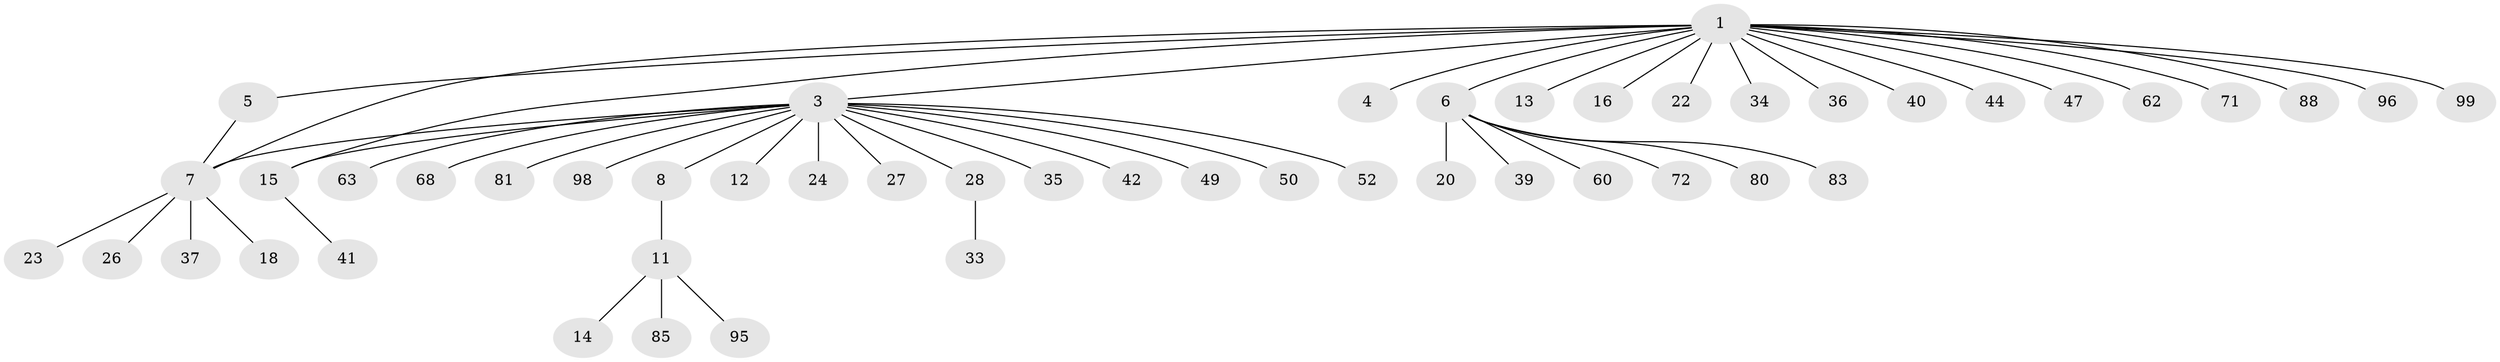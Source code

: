// original degree distribution, {9: 0.01, 10: 0.01, 18: 0.01, 1: 0.68, 2: 0.14, 8: 0.02, 7: 0.01, 3: 0.05, 14: 0.01, 4: 0.03, 6: 0.02, 5: 0.01}
// Generated by graph-tools (version 1.1) at 2025/18/03/04/25 18:18:06]
// undirected, 50 vertices, 52 edges
graph export_dot {
graph [start="1"]
  node [color=gray90,style=filled];
  1 [super="+9+10+2"];
  3;
  4;
  5;
  6;
  7 [super="+32+56+61+19"];
  8 [super="+58+73+69+64+43"];
  11;
  12;
  13;
  14;
  15 [super="+70+84+87+30+25"];
  16;
  18;
  20 [super="+65+67+74"];
  22 [super="+93+77"];
  23 [super="+38+51+75+94+79"];
  24;
  26;
  27 [super="+66"];
  28 [super="+29+89"];
  33;
  34;
  35 [super="+90"];
  36;
  37;
  39;
  40;
  41;
  42 [super="+48"];
  44 [super="+46"];
  47 [super="+59"];
  49;
  50 [super="+82"];
  52 [super="+57"];
  60;
  62;
  63;
  68;
  71 [super="+91"];
  72;
  80;
  81;
  83;
  85;
  88;
  95;
  96;
  98;
  99;
  1 -- 5;
  1 -- 6;
  1 -- 44;
  1 -- 62;
  1 -- 88;
  1 -- 7 [weight=2];
  1 -- 96;
  1 -- 34;
  1 -- 99;
  1 -- 36;
  1 -- 71;
  1 -- 40;
  1 -- 13;
  1 -- 47;
  1 -- 15;
  1 -- 22;
  1 -- 16;
  1 -- 3;
  1 -- 4;
  3 -- 7;
  3 -- 8;
  3 -- 12;
  3 -- 15;
  3 -- 24;
  3 -- 27;
  3 -- 28;
  3 -- 35;
  3 -- 42;
  3 -- 49;
  3 -- 50;
  3 -- 52;
  3 -- 63;
  3 -- 68;
  3 -- 81;
  3 -- 98;
  5 -- 7;
  6 -- 20 [weight=2];
  6 -- 39;
  6 -- 60;
  6 -- 72;
  6 -- 80;
  6 -- 83;
  7 -- 18;
  7 -- 23;
  7 -- 37;
  7 -- 26;
  8 -- 11;
  11 -- 14;
  11 -- 85;
  11 -- 95;
  15 -- 41;
  28 -- 33;
}
